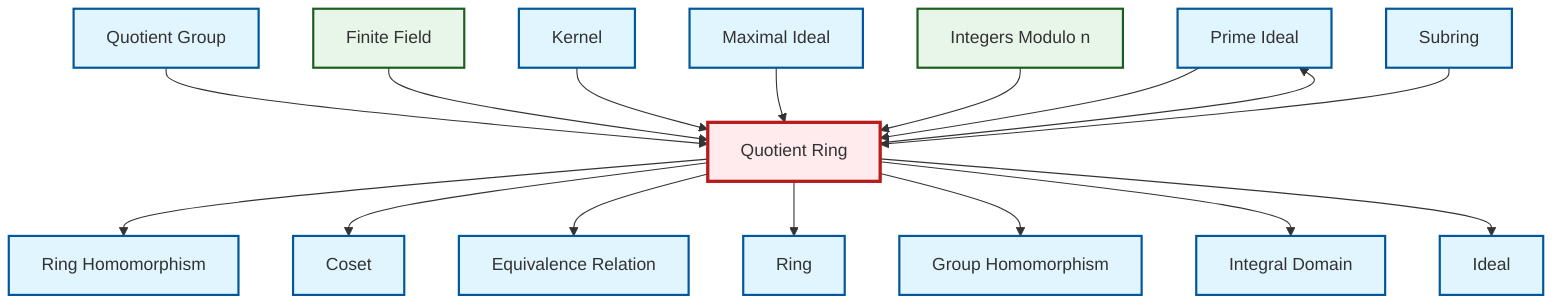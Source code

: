 graph TD
    classDef definition fill:#e1f5fe,stroke:#01579b,stroke-width:2px
    classDef theorem fill:#f3e5f5,stroke:#4a148c,stroke-width:2px
    classDef axiom fill:#fff3e0,stroke:#e65100,stroke-width:2px
    classDef example fill:#e8f5e9,stroke:#1b5e20,stroke-width:2px
    classDef current fill:#ffebee,stroke:#b71c1c,stroke-width:3px
    def-ring["Ring"]:::definition
    def-ring-homomorphism["Ring Homomorphism"]:::definition
    def-prime-ideal["Prime Ideal"]:::definition
    def-integral-domain["Integral Domain"]:::definition
    def-homomorphism["Group Homomorphism"]:::definition
    def-coset["Coset"]:::definition
    def-equivalence-relation["Equivalence Relation"]:::definition
    def-kernel["Kernel"]:::definition
    ex-quotient-integers-mod-n["Integers Modulo n"]:::example
    def-quotient-group["Quotient Group"]:::definition
    ex-finite-field["Finite Field"]:::example
    def-maximal-ideal["Maximal Ideal"]:::definition
    def-subring["Subring"]:::definition
    def-ideal["Ideal"]:::definition
    def-quotient-ring["Quotient Ring"]:::definition
    def-quotient-group --> def-quotient-ring
    ex-finite-field --> def-quotient-ring
    def-quotient-ring --> def-ring-homomorphism
    def-quotient-ring --> def-coset
    def-kernel --> def-quotient-ring
    def-quotient-ring --> def-equivalence-relation
    def-maximal-ideal --> def-quotient-ring
    def-quotient-ring --> def-ring
    def-quotient-ring --> def-homomorphism
    ex-quotient-integers-mod-n --> def-quotient-ring
    def-quotient-ring --> def-integral-domain
    def-quotient-ring --> def-prime-ideal
    def-prime-ideal --> def-quotient-ring
    def-quotient-ring --> def-ideal
    def-subring --> def-quotient-ring
    class def-quotient-ring current